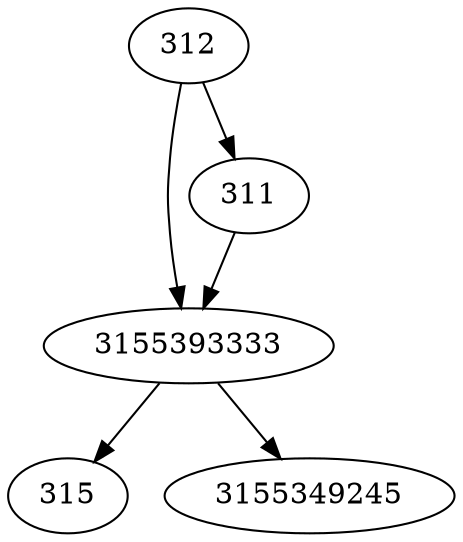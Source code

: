 strict digraph  {
3155393333;
311;
312;
315;
3155349245;
3155393333 -> 3155349245;
3155393333 -> 315;
311 -> 3155393333;
312 -> 311;
312 -> 3155393333;
}

